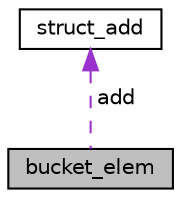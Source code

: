digraph "bucket_elem"
{
  bgcolor="transparent";
  edge [fontname="Helvetica",fontsize="10",labelfontname="Helvetica",labelfontsize="10"];
  node [fontname="Helvetica",fontsize="10",shape=record];
  Node1 [label="bucket_elem",height=0.2,width=0.4,color="black", fillcolor="grey75", style="filled" fontcolor="black"];
  Node2 -> Node1 [dir="back",color="darkorchid3",fontsize="10",style="dashed",label=" add" ,fontname="Helvetica"];
  Node2 [label="struct_add",height=0.2,width=0.4,color="black",URL="$structstruct__add.html",tooltip="Structure defining node address. "];
}
